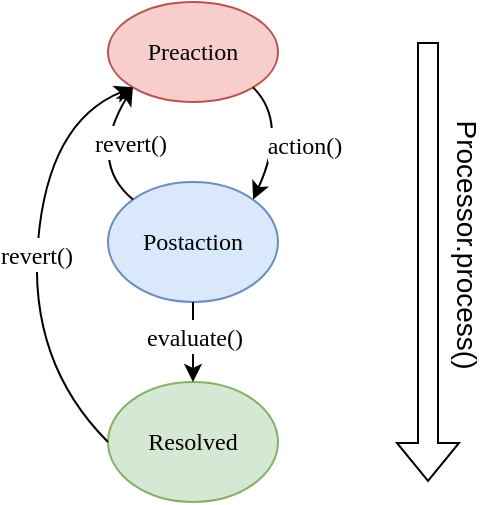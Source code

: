 <mxfile version="20.7.4" type="device"><diagram id="9gxREiAyjjR3PsuyPvmk" name="Page-1"><mxGraphModel dx="622" dy="401" grid="1" gridSize="10" guides="1" tooltips="1" connect="1" arrows="1" fold="1" page="1" pageScale="1" pageWidth="850" pageHeight="1100" math="0" shadow="0"><root><mxCell id="0"/><mxCell id="1" parent="0"/><mxCell id="MZ6tgkJ6TXUmmFurB81P-1" value="Preaction" style="ellipse;whiteSpace=wrap;html=1;fillColor=#f8cecc;strokeColor=#b85450;fontFamily=Verdana;" vertex="1" parent="1"><mxGeometry x="400" y="200" width="85" height="50" as="geometry"/></mxCell><mxCell id="MZ6tgkJ6TXUmmFurB81P-2" value="Postaction" style="ellipse;whiteSpace=wrap;html=1;fillColor=#dae8fc;strokeColor=#6c8ebf;fontFamily=Verdana;" vertex="1" parent="1"><mxGeometry x="400" y="290" width="85" height="60" as="geometry"/></mxCell><mxCell id="MZ6tgkJ6TXUmmFurB81P-3" value="" style="curved=1;endArrow=classic;html=1;rounded=0;entryX=0;entryY=1;entryDx=0;entryDy=0;exitX=0;exitY=0;exitDx=0;exitDy=0;" edge="1" parent="1" source="MZ6tgkJ6TXUmmFurB81P-2" target="MZ6tgkJ6TXUmmFurB81P-1"><mxGeometry width="50" height="50" relative="1" as="geometry"><mxPoint x="425" y="370" as="sourcePoint"/><mxPoint x="450" y="320" as="targetPoint"/><Array as="points"><mxPoint x="390" y="280"/></Array></mxGeometry></mxCell><mxCell id="MZ6tgkJ6TXUmmFurB81P-7" value="&lt;font style=&quot;font-size: 12px;&quot; face=&quot;Lucida Console&quot;&gt;revert()&lt;/font&gt;" style="edgeLabel;html=1;align=center;verticalAlign=middle;resizable=0;points=[];fontSize=14;" vertex="1" connectable="0" parent="MZ6tgkJ6TXUmmFurB81P-3"><mxGeometry x="0.046" y="-1" relative="1" as="geometry"><mxPoint x="15" y="-3" as="offset"/></mxGeometry></mxCell><mxCell id="MZ6tgkJ6TXUmmFurB81P-5" value="" style="curved=1;endArrow=classic;html=1;rounded=0;fontSize=14;exitX=1;exitY=1;exitDx=0;exitDy=0;entryX=1;entryY=0;entryDx=0;entryDy=0;" edge="1" parent="1" source="MZ6tgkJ6TXUmmFurB81P-1" target="MZ6tgkJ6TXUmmFurB81P-2"><mxGeometry width="50" height="50" relative="1" as="geometry"><mxPoint x="380" y="350" as="sourcePoint"/><mxPoint x="430" y="300" as="targetPoint"/><Array as="points"><mxPoint x="490" y="260"/></Array></mxGeometry></mxCell><mxCell id="MZ6tgkJ6TXUmmFurB81P-6" value="&lt;font style=&quot;font-size: 12px;&quot; face=&quot;Lucida Console&quot;&gt;action()&lt;/font&gt;" style="edgeLabel;html=1;align=center;verticalAlign=middle;resizable=0;points=[];fontSize=14;" vertex="1" connectable="0" parent="MZ6tgkJ6TXUmmFurB81P-5"><mxGeometry x="-0.084" y="-1" relative="1" as="geometry"><mxPoint x="11" y="6" as="offset"/></mxGeometry></mxCell><mxCell id="MZ6tgkJ6TXUmmFurB81P-8" value="Resolved" style="ellipse;whiteSpace=wrap;html=1;fillColor=#d5e8d4;strokeColor=#82b366;fontFamily=Verdana;" vertex="1" parent="1"><mxGeometry x="400" y="390" width="85" height="60" as="geometry"/></mxCell><mxCell id="MZ6tgkJ6TXUmmFurB81P-10" value="" style="endArrow=classic;html=1;rounded=0;fontSize=14;exitX=0.5;exitY=1;exitDx=0;exitDy=0;entryX=0.5;entryY=0;entryDx=0;entryDy=0;" edge="1" parent="1" source="MZ6tgkJ6TXUmmFurB81P-2" target="MZ6tgkJ6TXUmmFurB81P-8"><mxGeometry width="50" height="50" relative="1" as="geometry"><mxPoint x="380" y="350" as="sourcePoint"/><mxPoint x="430" y="300" as="targetPoint"/></mxGeometry></mxCell><mxCell id="MZ6tgkJ6TXUmmFurB81P-11" value="&lt;font style=&quot;font-size: 12px;&quot; face=&quot;Lucida Console&quot;&gt;evaluate()&lt;/font&gt;" style="edgeLabel;html=1;align=center;verticalAlign=middle;resizable=0;points=[];fontSize=14;" vertex="1" connectable="0" parent="MZ6tgkJ6TXUmmFurB81P-10"><mxGeometry x="-0.156" relative="1" as="geometry"><mxPoint as="offset"/></mxGeometry></mxCell><mxCell id="MZ6tgkJ6TXUmmFurB81P-12" value="" style="curved=1;endArrow=classic;html=1;rounded=0;fontSize=14;exitX=0;exitY=0.5;exitDx=0;exitDy=0;entryX=0;entryY=1;entryDx=0;entryDy=0;" edge="1" parent="1" source="MZ6tgkJ6TXUmmFurB81P-8" target="MZ6tgkJ6TXUmmFurB81P-1"><mxGeometry width="50" height="50" relative="1" as="geometry"><mxPoint x="380" y="350" as="sourcePoint"/><mxPoint x="430" y="300" as="targetPoint"/><Array as="points"><mxPoint x="360" y="380"/><mxPoint x="370" y="260"/></Array></mxGeometry></mxCell><mxCell id="MZ6tgkJ6TXUmmFurB81P-13" value="&lt;font style=&quot;font-size: 12px;&quot; face=&quot;Lucida Console&quot;&gt;revert()&lt;/font&gt;" style="edgeLabel;html=1;align=center;verticalAlign=middle;resizable=0;points=[];fontSize=14;" vertex="1" connectable="0" parent="MZ6tgkJ6TXUmmFurB81P-12"><mxGeometry x="-0.004" y="1" relative="1" as="geometry"><mxPoint as="offset"/></mxGeometry></mxCell><mxCell id="MZ6tgkJ6TXUmmFurB81P-14" value="" style="shape=flexArrow;endArrow=classic;html=1;rounded=0;fontSize=14;" edge="1" parent="1"><mxGeometry width="50" height="50" relative="1" as="geometry"><mxPoint x="560" y="220" as="sourcePoint"/><mxPoint x="560" y="440" as="targetPoint"/></mxGeometry></mxCell><mxCell id="MZ6tgkJ6TXUmmFurB81P-15" value="Processor.process()" style="edgeLabel;html=1;align=center;verticalAlign=middle;resizable=0;points=[];fontSize=14;rotation=90;" vertex="1" connectable="0" parent="MZ6tgkJ6TXUmmFurB81P-14"><mxGeometry x="-0.194" relative="1" as="geometry"><mxPoint x="20" y="12" as="offset"/></mxGeometry></mxCell></root></mxGraphModel></diagram></mxfile>